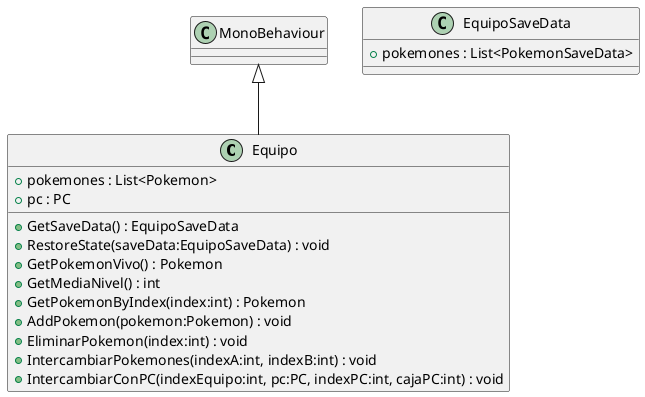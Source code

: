 @startuml
class Equipo {
    + pokemones : List<Pokemon>
    + pc : PC
    + GetSaveData() : EquipoSaveData
    + RestoreState(saveData:EquipoSaveData) : void
    + GetPokemonVivo() : Pokemon
    + GetMediaNivel() : int
    + GetPokemonByIndex(index:int) : Pokemon
    + AddPokemon(pokemon:Pokemon) : void
    + EliminarPokemon(index:int) : void
    + IntercambiarPokemones(indexA:int, indexB:int) : void
    + IntercambiarConPC(indexEquipo:int, pc:PC, indexPC:int, cajaPC:int) : void
}
class EquipoSaveData {
    + pokemones : List<PokemonSaveData>
}
MonoBehaviour <|-- Equipo
@enduml
